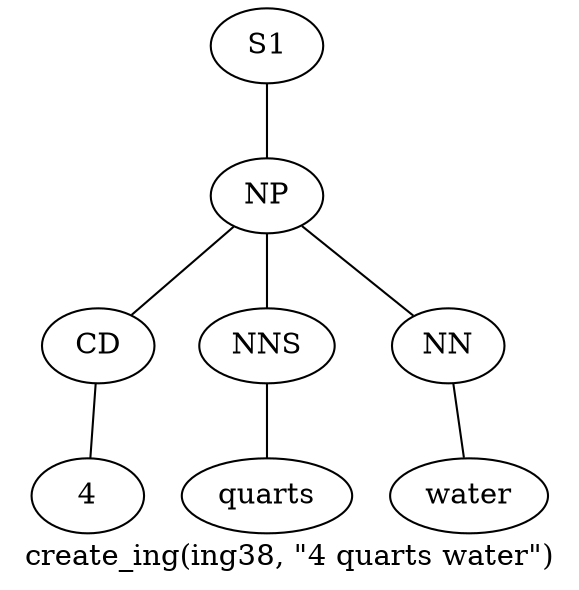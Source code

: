 graph SyntaxGraph {
	label = "create_ing(ing38, \"4 quarts water\")";
	Node0 [label="S1"];
	Node1 [label="NP"];
	Node2 [label="CD"];
	Node3 [label="4"];
	Node4 [label="NNS"];
	Node5 [label="quarts"];
	Node6 [label="NN"];
	Node7 [label="water"];

	Node0 -- Node1;
	Node1 -- Node2;
	Node1 -- Node4;
	Node1 -- Node6;
	Node2 -- Node3;
	Node4 -- Node5;
	Node6 -- Node7;
}